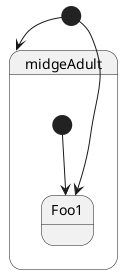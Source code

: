 {
  "sha1": "nbbtxcqexjrfy9ums5fl2m1d4nv9d4v",
  "insertion": {
    "when": "2024-06-04T17:28:38.375Z",
    "user": "plantuml@gmail.com"
  }
}
@startuml
set separator none
[*] --> ma
state "midgeAdult" as ma <<Midge>> {
  	state Foo1 <<Weavil>>
    [*] --> Foo1
} 
[*] --> Foo1  
@enduml
